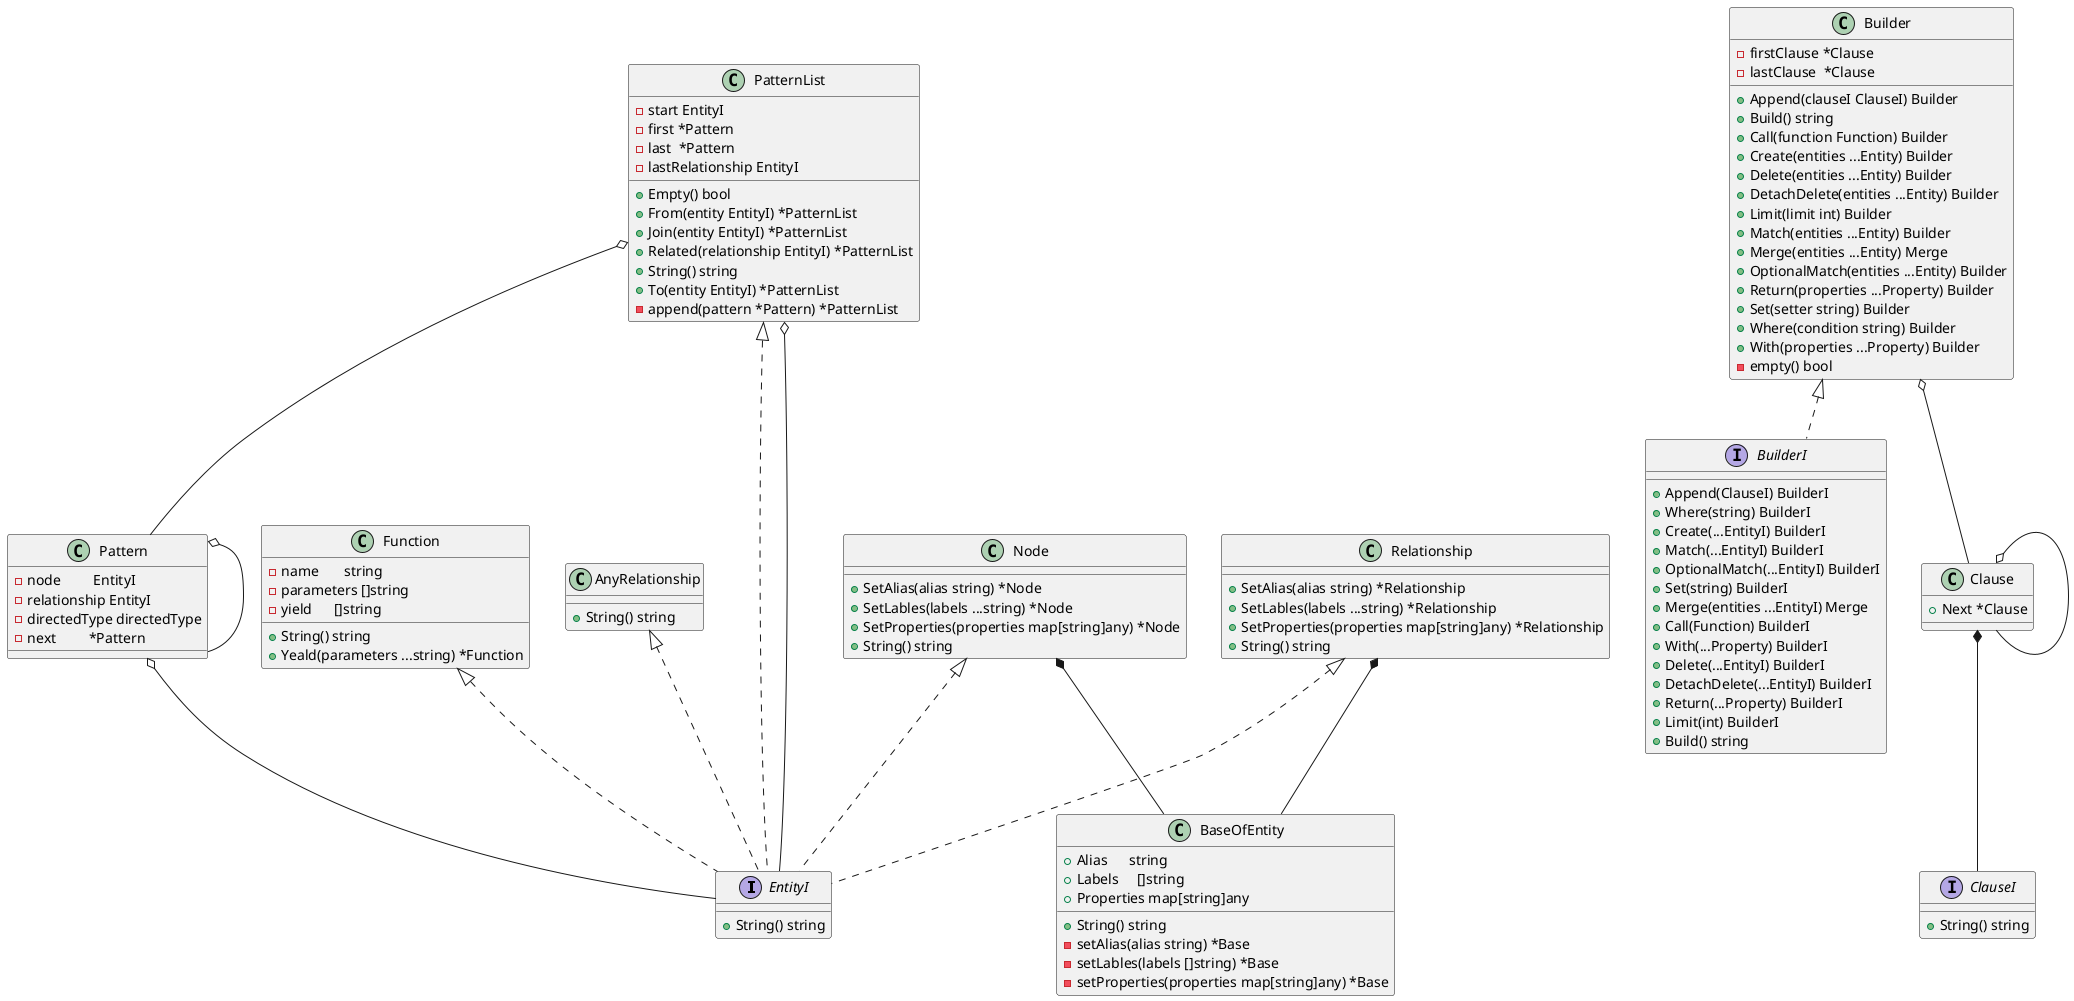 @startuml BuilderI
interface  EntityI {
    + String() string

}

' class BaseOfEntity {
    '     + Alias      string
    '     + Labels     []string
    '     + Properties map[string]any

    '     + String() string
    '     - setAlias(alias string) *Base
    '     - setLables(labels []string) *Base
    '     - setProperties(properties map[string]any) *Base
    '
}

' Node *-- BaseOfEntity
' Node <|.. EntityI
' class Node {
    '     + SetAlias(alias string) *Node
    '     + SetLables(labels ...string) *Node
    '     + SetProperties(properties map[string]any) *Node
    '     + String() string
    '
}

' Relationship *-- BaseOfEntity
' Relationship <|.. EntityI
' class Relationship {
    '     + SetAlias(alias string) *Relationship
    '     + SetLables(labels ...string) *Relationship
    '     + SetProperties(properties map[string]any) *Relationship
    '     + String() string
    '
}

' AnyRelationship <|.. EntityI
' class AnyRelationship {
    '     + String() string
    '
}

' PatternList <|.. EntityI
' PatternList o-- EntityI
' PatternList o-- Pattern
' class PatternList {
    '     - start EntityI
    '     - first *Pattern
    '     - last  *Pattern
    '     - lastRelationship EntityI

    '     + Empty() bool
    '     + From(entity EntityI) *PatternList
    '     + Join(entity EntityI) *PatternList
    '     + Related(relationship EntityI) *PatternList
    '     + String() string
    '     + To(entity EntityI) *PatternList
    '     - append(pattern *Pattern) *PatternList
    '
}

' Pattern o-- EntityI
' Pattern o-- Pattern
' class Pattern {
    '     - node         EntityI
    '     - relationship EntityI
    '     - directedType directedType
    '     - next         *Pattern
    '
}

' Function <|.. EntityI
' class Function {
    ' 	- name       string
    ' 	- parameters []string
    ' 	- yield      []string
    '     + String() string
    '     + Yeald(parameters ...string) *Function
    '
}

class BaseEntity {
    + Id        int64
    + ElementId string
}

Node *-- BaseEntity
class Node {}

Relationship *-- BaseEntity
class Relationship {}

Person *-- Node
class Person {
    + Job  string
    + Name string
}

Movie *-- Node
class Movie {
    + Released int64
    + Title    string
}

ActedIn *-- Relationship
class ActedIn {
    + Role string
}

class Executer {
    entity.Builder

    session    neo4j.SessionWithContext
    tx         neo4j.ExplicitTransaction
    autoCommit bool
}

@startuml BuilderI
interface  EntityI {
    + String() string
}

interface ClauseI {
    + String() string
}

interface BuilderI {
    + Append(ClauseI) BuilderI
    + Where(string) BuilderI
    + Create(...EntityI) BuilderI
    + Match(...EntityI) BuilderI
    + OptionalMatch(...EntityI) BuilderI
    + Set(string) BuilderI
    + Merge(entities ...EntityI) Merge
    + Call(Function) BuilderI
    + With(...Property) BuilderI
    + Delete(...EntityI) BuilderI
    + DetachDelete(...EntityI) BuilderI
    + Return(...Property) BuilderI
    + Limit(int) BuilderI
    + Build() string
}

Builder <|.. BuilderI
Builder o-- Clause
class Builder {
    - firstClause *Clause
    - lastClause  *Clause
    + Append(clauseI ClauseI) Builder
    + Build() string
    + Call(function Function) Builder
    + Create(entities ...Entity) Builder
    + Delete(entities ...Entity) Builder
    + DetachDelete(entities ...Entity) Builder
    + Limit(limit int) Builder
    + Match(entities ...Entity) Builder
    + Merge(entities ...Entity) Merge
    + OptionalMatch(entities ...Entity) Builder
    + Return(properties ...Property) Builder
    + Set(setter string) Builder
    + Where(condition string) Builder
    + With(properties ...Property) Builder
    - empty() bool
}

Clause *-- ClauseI
Clause o-- Clause
class Clause {
    + Next *Clause
}

class BaseOfEntity {
    + Alias      string
    + Labels     []string
    + Properties map[string]any

    + String() string
    - setAlias(alias string) *Base
    - setLables(labels []string) *Base
    - setProperties(properties map[string]any) *Base
}

Node *-- BaseOfEntity
Node <|.. EntityI
class Node {
    + SetAlias(alias string) *Node
    + SetLables(labels ...string) *Node
    + SetProperties(properties map[string]any) *Node
    + String() string
}

Relationship *-- BaseOfEntity
Relationship <|.. EntityI
class Relationship {
    + SetAlias(alias string) *Relationship
    + SetLables(labels ...string) *Relationship
    + SetProperties(properties map[string]any) *Relationship
    + String() string
}

AnyRelationship <|.. EntityI
class AnyRelationship {
    + String() string
}

PatternList <|.. EntityI
PatternList o-- EntityI
PatternList o-- Pattern
class PatternList {
    - start EntityI
    - first *Pattern
    - last  *Pattern
    - lastRelationship EntityI

    + Empty() bool
    + From(entity EntityI) *PatternList
    + Join(entity EntityI) *PatternList
    + Related(relationship EntityI) *PatternList
    + String() string
    + To(entity EntityI) *PatternList
    - append(pattern *Pattern) *PatternList
}

Pattern o-- EntityI
Pattern o-- Pattern
class Pattern {
    - node         EntityI
    - relationship EntityI
    - directedType directedType
    - next         *Pattern
}

Function <|.. EntityI
class Function {
	- name       string
	- parameters []string
	- yield      []string
    + String() string
    + Yeald(parameters ...string) *Function
}

@enduml
@enduml
